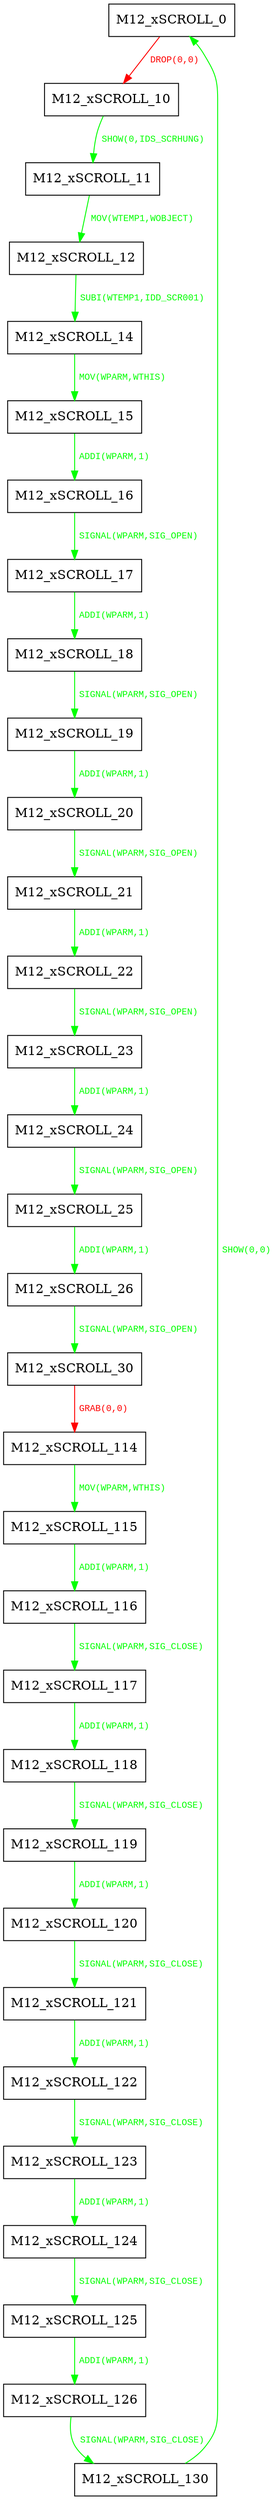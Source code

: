 digraph {
 node [shape=record];
"M12_xSCROLL_0" -> "M12_xSCROLL_10"[color=red, fontcolor=red, label=< <font face="Courier New" point-size="10">
DROP(0,0)<br/>
</font>>];
"M12_xSCROLL_10" -> "M12_xSCROLL_11"[color=green, fontcolor=green, label=< <font face="Courier New" point-size="10">
SHOW(0,IDS_SCRHUNG)<br/>
</font>>];
"M12_xSCROLL_11" -> "M12_xSCROLL_12"[color=green, fontcolor=green, label=< <font face="Courier New" point-size="10">
MOV(WTEMP1,WOBJECT)<br/>
</font>>];
"M12_xSCROLL_12" -> "M12_xSCROLL_14"[color=green, fontcolor=green, label=< <font face="Courier New" point-size="10">
SUBI(WTEMP1,IDD_SCR001)<br/>
</font>>];
"M12_xSCROLL_14" -> "M12_xSCROLL_15"[color=green, fontcolor=green, label=< <font face="Courier New" point-size="10">
MOV(WPARM,WTHIS)<br/>
</font>>];
"M12_xSCROLL_15" -> "M12_xSCROLL_16"[color=green, fontcolor=green, label=< <font face="Courier New" point-size="10">
ADDI(WPARM,1)<br/>
</font>>];
"M12_xSCROLL_16" -> "M12_xSCROLL_17"[color=green, fontcolor=green, label=< <font face="Courier New" point-size="10">
SIGNAL(WPARM,SIG_OPEN)<br/>
</font>>];
"M12_xSCROLL_17" -> "M12_xSCROLL_18"[color=green, fontcolor=green, label=< <font face="Courier New" point-size="10">
ADDI(WPARM,1)<br/>
</font>>];
"M12_xSCROLL_18" -> "M12_xSCROLL_19"[color=green, fontcolor=green, label=< <font face="Courier New" point-size="10">
SIGNAL(WPARM,SIG_OPEN)<br/>
</font>>];
"M12_xSCROLL_19" -> "M12_xSCROLL_20"[color=green, fontcolor=green, label=< <font face="Courier New" point-size="10">
ADDI(WPARM,1)<br/>
</font>>];
"M12_xSCROLL_20" -> "M12_xSCROLL_21"[color=green, fontcolor=green, label=< <font face="Courier New" point-size="10">
SIGNAL(WPARM,SIG_OPEN)<br/>
</font>>];
"M12_xSCROLL_21" -> "M12_xSCROLL_22"[color=green, fontcolor=green, label=< <font face="Courier New" point-size="10">
ADDI(WPARM,1)<br/>
</font>>];
"M12_xSCROLL_22" -> "M12_xSCROLL_23"[color=green, fontcolor=green, label=< <font face="Courier New" point-size="10">
SIGNAL(WPARM,SIG_OPEN)<br/>
</font>>];
"M12_xSCROLL_23" -> "M12_xSCROLL_24"[color=green, fontcolor=green, label=< <font face="Courier New" point-size="10">
ADDI(WPARM,1)<br/>
</font>>];
"M12_xSCROLL_24" -> "M12_xSCROLL_25"[color=green, fontcolor=green, label=< <font face="Courier New" point-size="10">
SIGNAL(WPARM,SIG_OPEN)<br/>
</font>>];
"M12_xSCROLL_25" -> "M12_xSCROLL_26"[color=green, fontcolor=green, label=< <font face="Courier New" point-size="10">
ADDI(WPARM,1)<br/>
</font>>];
"M12_xSCROLL_26" -> "M12_xSCROLL_30"[color=green, fontcolor=green, label=< <font face="Courier New" point-size="10">
SIGNAL(WPARM,SIG_OPEN)<br/>
</font>>];
"M12_xSCROLL_30" -> "M12_xSCROLL_114"[color=red, fontcolor=red, label=< <font face="Courier New" point-size="10">
GRAB(0,0)<br/>
</font>>];
"M12_xSCROLL_114" -> "M12_xSCROLL_115"[color=green, fontcolor=green, label=< <font face="Courier New" point-size="10">
MOV(WPARM,WTHIS)<br/>
</font>>];
"M12_xSCROLL_115" -> "M12_xSCROLL_116"[color=green, fontcolor=green, label=< <font face="Courier New" point-size="10">
ADDI(WPARM,1)<br/>
</font>>];
"M12_xSCROLL_116" -> "M12_xSCROLL_117"[color=green, fontcolor=green, label=< <font face="Courier New" point-size="10">
SIGNAL(WPARM,SIG_CLOSE)<br/>
</font>>];
"M12_xSCROLL_117" -> "M12_xSCROLL_118"[color=green, fontcolor=green, label=< <font face="Courier New" point-size="10">
ADDI(WPARM,1)<br/>
</font>>];
"M12_xSCROLL_118" -> "M12_xSCROLL_119"[color=green, fontcolor=green, label=< <font face="Courier New" point-size="10">
SIGNAL(WPARM,SIG_CLOSE)<br/>
</font>>];
"M12_xSCROLL_119" -> "M12_xSCROLL_120"[color=green, fontcolor=green, label=< <font face="Courier New" point-size="10">
ADDI(WPARM,1)<br/>
</font>>];
"M12_xSCROLL_120" -> "M12_xSCROLL_121"[color=green, fontcolor=green, label=< <font face="Courier New" point-size="10">
SIGNAL(WPARM,SIG_CLOSE)<br/>
</font>>];
"M12_xSCROLL_121" -> "M12_xSCROLL_122"[color=green, fontcolor=green, label=< <font face="Courier New" point-size="10">
ADDI(WPARM,1)<br/>
</font>>];
"M12_xSCROLL_122" -> "M12_xSCROLL_123"[color=green, fontcolor=green, label=< <font face="Courier New" point-size="10">
SIGNAL(WPARM,SIG_CLOSE)<br/>
</font>>];
"M12_xSCROLL_123" -> "M12_xSCROLL_124"[color=green, fontcolor=green, label=< <font face="Courier New" point-size="10">
ADDI(WPARM,1)<br/>
</font>>];
"M12_xSCROLL_124" -> "M12_xSCROLL_125"[color=green, fontcolor=green, label=< <font face="Courier New" point-size="10">
SIGNAL(WPARM,SIG_CLOSE)<br/>
</font>>];
"M12_xSCROLL_125" -> "M12_xSCROLL_126"[color=green, fontcolor=green, label=< <font face="Courier New" point-size="10">
ADDI(WPARM,1)<br/>
</font>>];
"M12_xSCROLL_126" -> "M12_xSCROLL_130"[color=green, fontcolor=green, label=< <font face="Courier New" point-size="10">
SIGNAL(WPARM,SIG_CLOSE)<br/>
</font>>];
"M12_xSCROLL_130" -> "M12_xSCROLL_0"[color=green, fontcolor=green, label=< <font face="Courier New" point-size="10">
SHOW(0,0)<br/>
</font>>];
}
